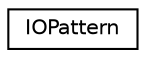 digraph "Graphical Class Hierarchy"
{
 // LATEX_PDF_SIZE
  edge [fontname="Helvetica",fontsize="10",labelfontname="Helvetica",labelfontsize="10"];
  node [fontname="Helvetica",fontsize="10",shape=record];
  rankdir="LR";
  Node0 [label="IOPattern",height=0.2,width=0.4,color="black", fillcolor="white", style="filled",URL="$classpFlow_1_1IOPattern.html",tooltip=" "];
}
